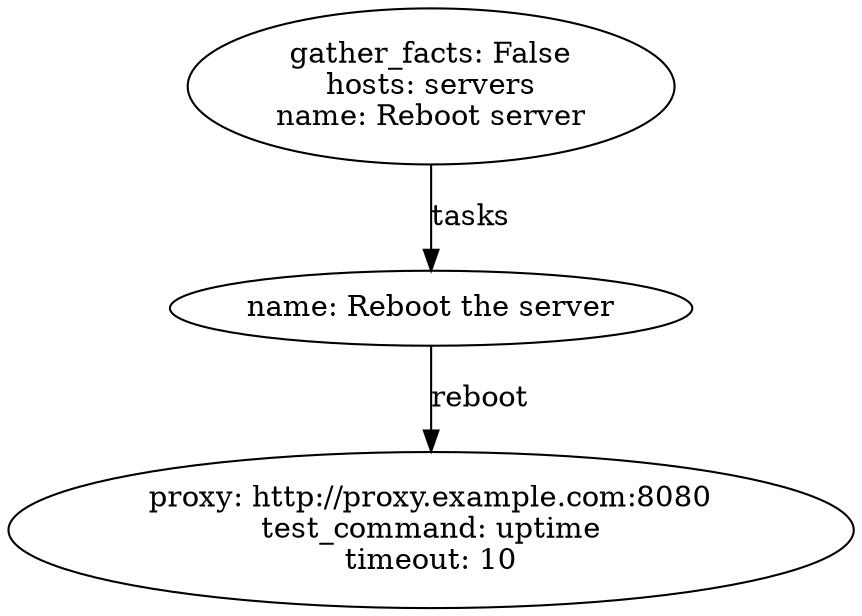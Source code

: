 digraph graphname {
2271 [label="proxy: http://proxy.example.com:8080\ntest_command: uptime\ntimeout: 10\n"];
2270 [label="name: Reboot the server\n"];
2270 -> 2271 [label="reboot"];
2269 [label="gather_facts: False\nhosts: servers\nname: Reboot server\n"];
2269 -> 2270 [label="tasks"];
}
